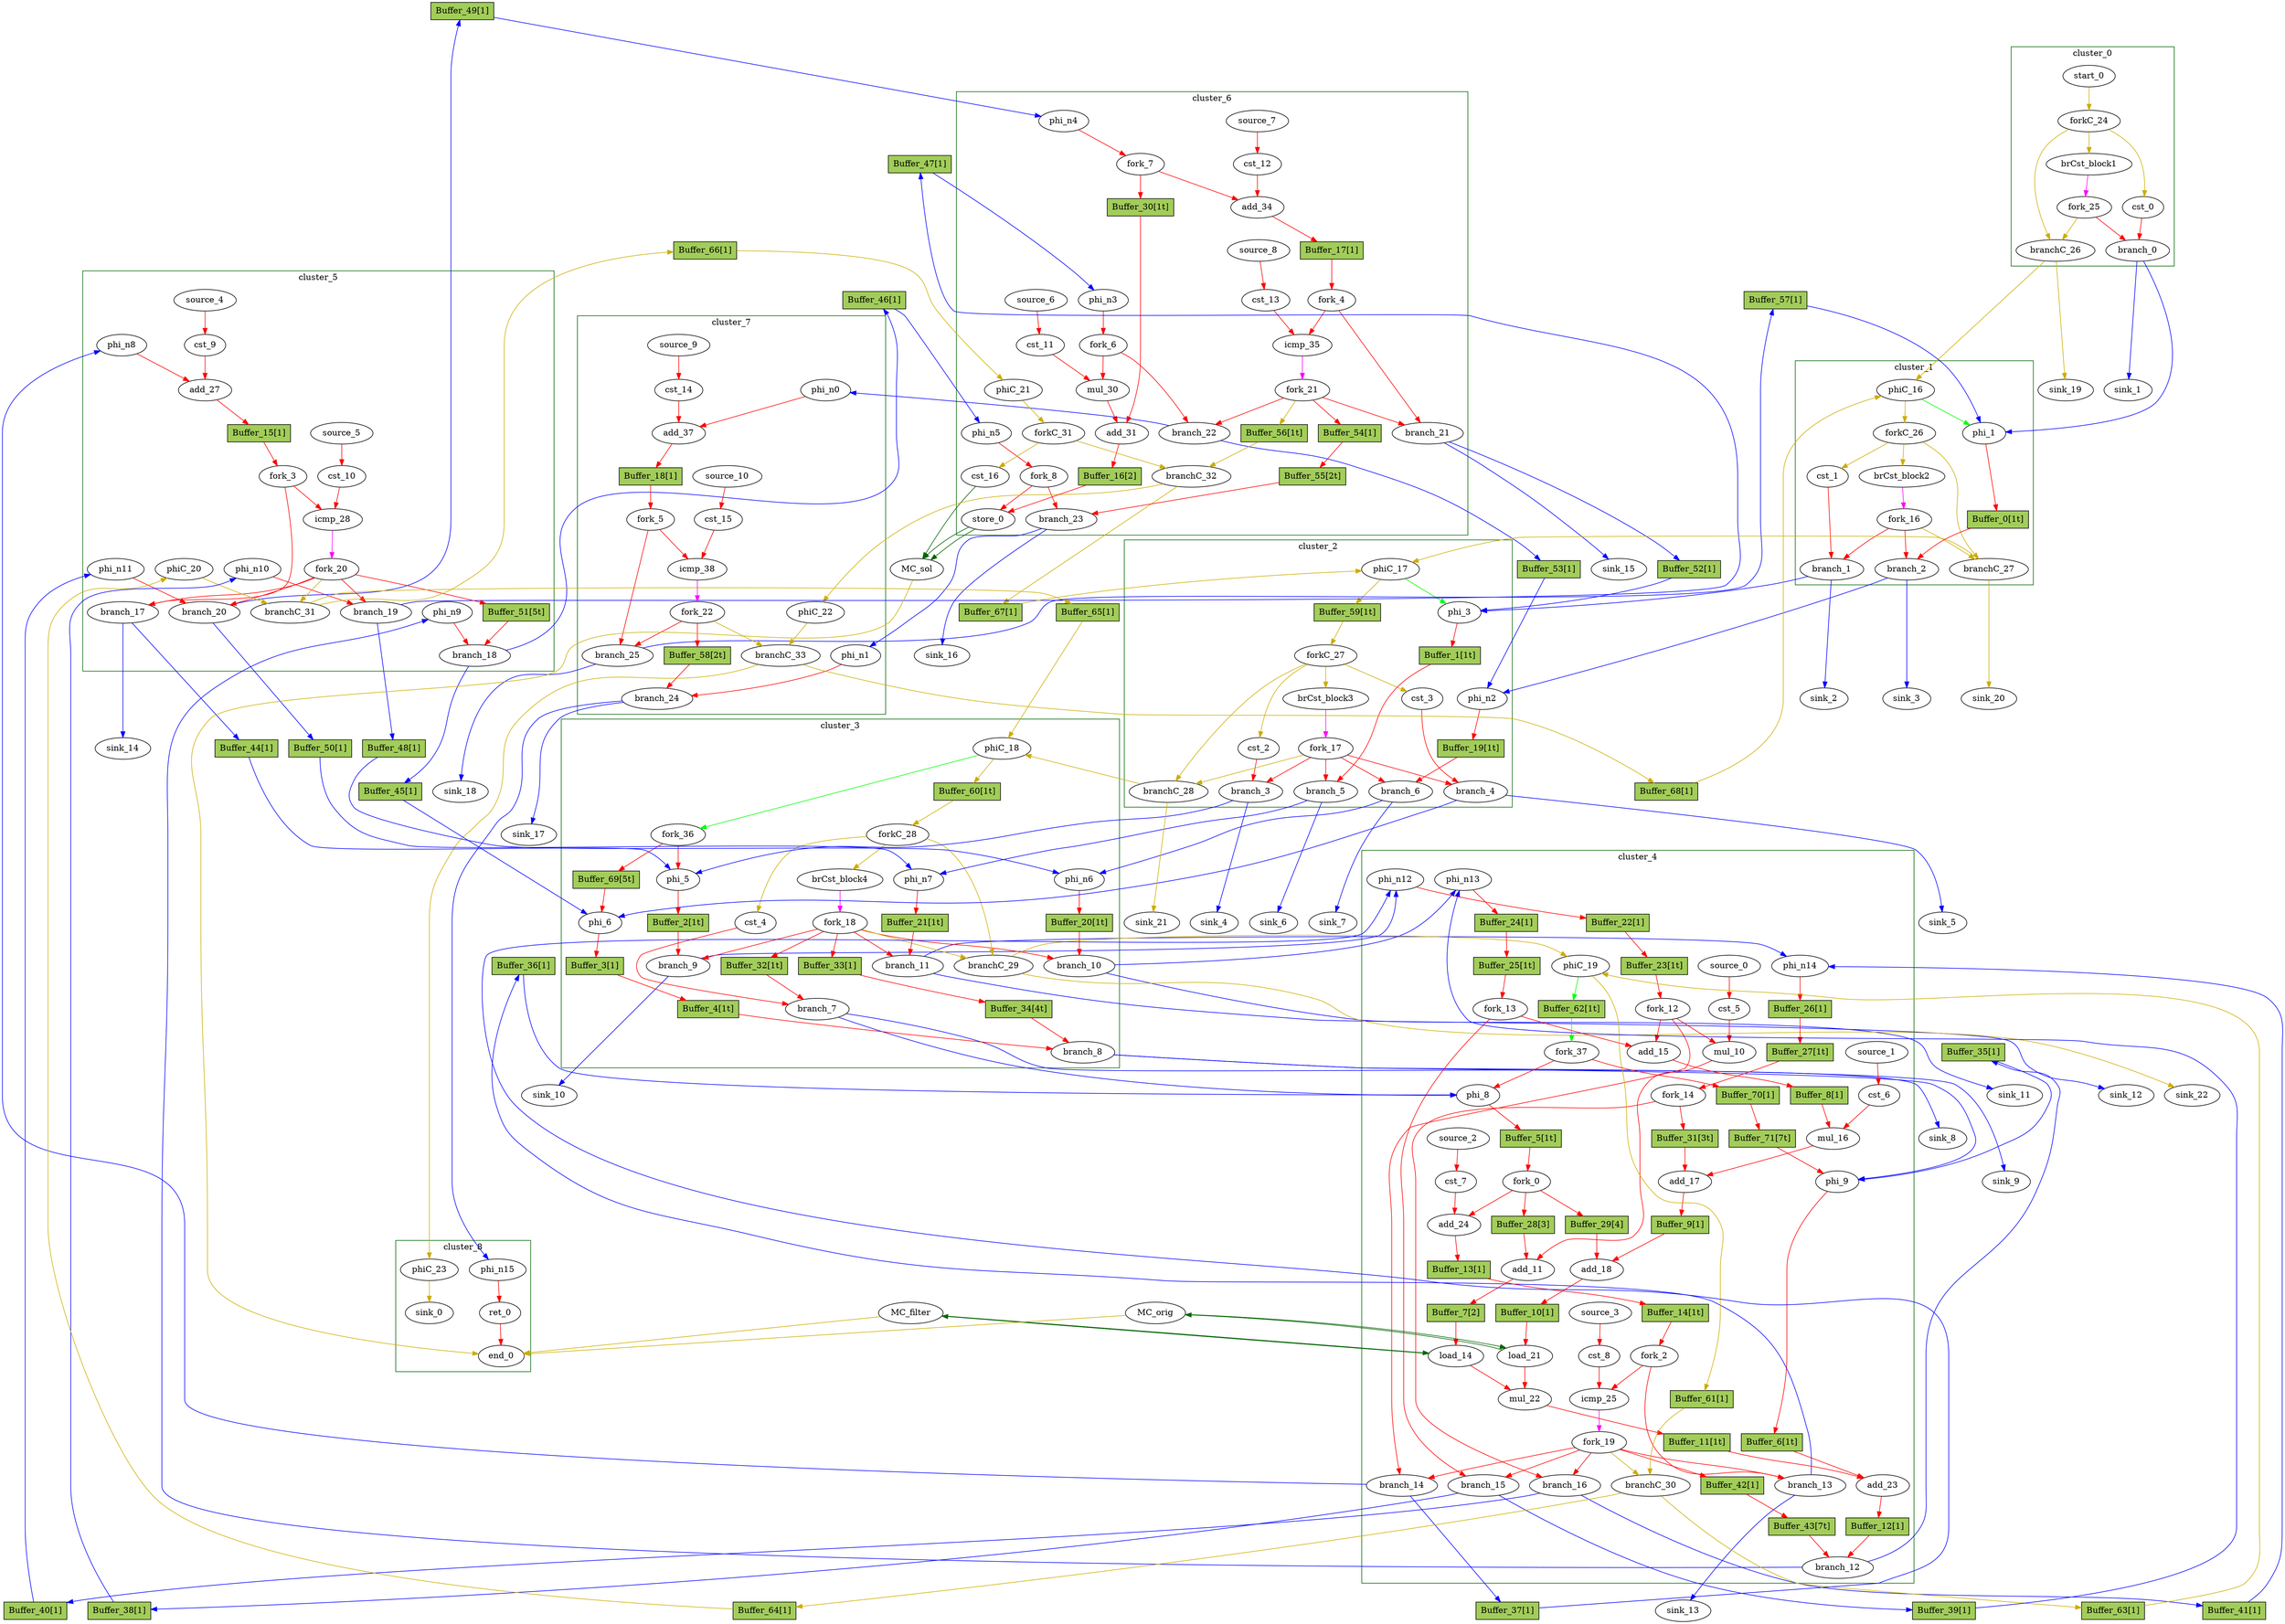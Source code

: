 Digraph G {
	splines=spline;
	subgraph cluster_cluster_6 {
	color = "darkgreen";
label = "cluster_6";
		"cst_11" [type="Constant", in="in1:5", out="out1:5", bbID=7, value="0x0000001E"];
		"mul_30" [type="Operator", in="in1:10 in2:10 ", out="out1:10 ", bbID=7, II=1, delay=0.0, latency=4, op="mul_op"];
		"add_31" [type="Operator", in="in1:11 in2:11 ", out="out1:11 ", bbID=7, II=1, delay=2.287, latency=0, op="add_op"];
		"store_0" [type="Operator", in="in1:32 in2:11 ", out="out1:32 out2:11 ", bbID=7, II=1, delay=0.672, latency=0, op="mc_store_op", portId=0];
		"cst_12" [type="Constant", in="in1:1", out="out1:1", bbID=7, value="0x00000001"];
		"add_34" [type="Operator", in="in1:5 in2:5 ", out="out1:5 ", bbID=7, II=1, delay=2.287, latency=0, op="add_op"];
		"cst_13" [type="Constant", in="in1:5", out="out1:5", bbID=7, value="0x0000001C"];
		"icmp_35" [type="Operator", in="in1:5 in2:5 ", out="out1:1 ", bbID=7, II=1, delay=1.907, latency=0, op="icmp_ult_op"];
		"phi_n3" [type="Merge", in="in1:5 ", out="out1:5", bbID=7, delay=0.0];
		"phi_n4" [type="Merge", in="in1:5 ", out="out1:5", bbID=7, delay=0.0];
		"phi_n5" [type="Merge", in="in1:32 ", out="out1:32", bbID=7, delay=0.0];
		"fork_4" [type="Fork", in="in1:5", out="out1:5 out2:5 ", bbID=7];
		"fork_6" [type="Fork", in="in1:5", out="out1:5 out2:5 ", bbID=7];
		"fork_7" [type="Fork", in="in1:5", out="out1:5 out2:5 ", bbID=7];
		"fork_8" [type="Fork", in="in1:32", out="out1:32 out2:32 ", bbID=7];
		"branch_21" [type="Branch", in="in1:5 in2?:1", out="out1+:5 out2-:5", bbID=7];
		"branch_22" [type="Branch", in="in1:5 in2?:1", out="out1+:5 out2-:5", bbID=7];
		"branch_23" [type="Branch", in="in1:32 in2?:1", out="out1+:32 out2-:32", bbID=7];
		"fork_21" [type="Fork", in="in1:1", out="out1:1 out2:1 out3:1 out4:1 ", bbID=7];
		"cst_16" [type="Constant", in="in1:1", out="out1:1", bbID=7, value="0x00000001"];
		"phiC_21" [type="Merge", in="in1:0 ", out="out1:0", bbID=7, delay=0.0];
		"forkC_31" [type="Fork", in="in1:0", out="out1:0 out2:0 ", bbID=7];
		"branchC_32" [type="Branch", in="in1:0 in2?:1", out="out1+:0 out2-:0", bbID=7];
		"source_6" [type="Source", out="out1:5", bbID=7];
		"source_7" [type="Source", out="out1:1", bbID=7];
		"source_8" [type="Source", out="out1:5", bbID=7];
		"Buffer_16" [type="Buffer", in="in1:32", out="out1:32", bbID=3, fillcolor="darkolivegreen3", height=0.4, label="Buffer_16[2]", shape="box", slots=2, style="filled", transparent="false"];
		"Buffer_17" [type="Buffer", in="in1:32", out="out1:32", bbID=3, fillcolor="darkolivegreen3", height=0.4, label="Buffer_17[1]", shape="box", slots=1, style="filled", transparent="false"];
		"Buffer_30" [type="Buffer", in="in1:32", out="out1:32", bbID=3, fillcolor="darkolivegreen3", height=0.4, label="Buffer_30[1t]", shape="box", slots=1, style="filled", transparent="true"];
		"Buffer_54" [type="Buffer", in="in1:32", out="out1:32", bbID=3, fillcolor="darkolivegreen3", height=0.4, label="Buffer_54[1]", shape="box", slots=1, style="filled", transparent="false"];
		"Buffer_55" [type="Buffer", in="in1:32", out="out1:32", bbID=3, fillcolor="darkolivegreen3", height=0.4, label="Buffer_55[2t]", shape="box", slots=2, style="filled", transparent="true"];
		"Buffer_56" [type="Buffer", in="in1:32", out="out1:32", bbID=3, fillcolor="darkolivegreen3", height=0.4, label="Buffer_56[1t]", shape="box", slots=1, style="filled", transparent="true"];
	}
	subgraph cluster_cluster_0 {
	color = "darkgreen";
label = "cluster_0";
		"brCst_block1" [type="Constant", in="in1:1", out="out1:1", bbID=1, value="0x1"];
		"cst_0" [type="Constant", in="in1:1", out="out1:1", bbID=1, value="0x00000000"];
		"branch_0" [type="Branch", in="in1:1 in2?:1", out="out1+:1 out2-:1", bbID=1];
		"start_0" [type="Entry", in="in1:0", out="out1:0", bbID=1, control="true"];
		"forkC_24" [type="Fork", in="in1:0", out="out1:0 out2:0 out3:0 ", bbID=1];
		"branchC_26" [type="Branch", in="in1:0 in2?:1", out="out1+:0 out2-:0", bbID=1];
		"fork_25" [type="Fork", in="in1:1", out="out1:1 out2:1 ", bbID=1];
	}
	subgraph cluster_cluster_3 {
	color = "darkgreen";
label = "cluster_3";
		"phi_5" [type="Mux", in="in1?:1 in2:3 in3:3 ", out="out1:3", bbID=4, delay=1.397];
		"phi_6" [type="Mux", in="in1?:1 in2:32 in3:32 ", out="out1:32", bbID=4, delay=1.397];
		"brCst_block4" [type="Constant", in="in1:1", out="out1:1", bbID=4, value="0x1"];
		"cst_4" [type="Constant", in="in1:1", out="out1:1", bbID=4, value="0x00000000"];
		"phi_n6" [type="Merge", in="in1:5 in2:5 ", out="out1:5", bbID=4, delay=1.397];
		"phi_n7" [type="Merge", in="in1:5 in2:5 ", out="out1:5", bbID=4, delay=1.397];
		"branch_7" [type="Branch", in="in1:1 in2?:1", out="out1+:1 out2-:1", bbID=4];
		"branch_8" [type="Branch", in="in1:32 in2?:1", out="out1+:32 out2-:32", bbID=4];
		"branch_9" [type="Branch", in="in1:3 in2?:1", out="out1+:3 out2-:3", bbID=4];
		"branch_10" [type="Branch", in="in1:5 in2?:1", out="out1+:5 out2-:5", bbID=4];
		"branch_11" [type="Branch", in="in1:5 in2?:1", out="out1+:5 out2-:5", bbID=4];
		"fork_18" [type="Fork", in="in1:1", out="out1:1 out2:1 out3:1 out4:1 out5:1 out6:1 ", bbID=4];
		"phiC_18" [type="CntrlMerge", in="in1:0 in2:0 ", out="out1:0 out2?:1", bbID=4, delay=0.0];
		"forkC_28" [type="Fork", in="in1:0", out="out1:0 out2:0 out3:0 ", bbID=4];
		"branchC_29" [type="Branch", in="in1:0 in2?:1", out="out1+:0 out2-:0", bbID=4];
		"fork_36" [type="Fork", in="in1:1", out="out1:1 out2:1 ", bbID=4];
		"Buffer_2" [type="Buffer", in="in1:32", out="out1:32", bbID=3, fillcolor="darkolivegreen3", height=0.4, label="Buffer_2[1t]", shape="box", slots=1, style="filled", transparent="true"];
		"Buffer_3" [type="Buffer", in="in1:32", out="out1:32", bbID=3, fillcolor="darkolivegreen3", height=0.4, label="Buffer_3[1]", shape="box", slots=1, style="filled", transparent="false"];
		"Buffer_4" [type="Buffer", in="in1:32", out="out1:32", bbID=3, fillcolor="darkolivegreen3", height=0.4, label="Buffer_4[1t]", shape="box", slots=1, style="filled", transparent="true"];
		"Buffer_20" [type="Buffer", in="in1:32", out="out1:32", bbID=3, fillcolor="darkolivegreen3", height=0.4, label="Buffer_20[1t]", shape="box", slots=1, style="filled", transparent="true"];
		"Buffer_21" [type="Buffer", in="in1:32", out="out1:32", bbID=3, fillcolor="darkolivegreen3", height=0.4, label="Buffer_21[1t]", shape="box", slots=1, style="filled", transparent="true"];
		"Buffer_32" [type="Buffer", in="in1:32", out="out1:32", bbID=3, fillcolor="darkolivegreen3", height=0.4, label="Buffer_32[1t]", shape="box", slots=1, style="filled", transparent="true"];
		"Buffer_33" [type="Buffer", in="in1:32", out="out1:32", bbID=3, fillcolor="darkolivegreen3", height=0.4, label="Buffer_33[1]", shape="box", slots=1, style="filled", transparent="false"];
		"Buffer_34" [type="Buffer", in="in1:32", out="out1:32", bbID=3, fillcolor="darkolivegreen3", height=0.4, label="Buffer_34[4t]", shape="box", slots=4, style="filled", transparent="true"];
		"Buffer_60" [type="Buffer", in="in1:32", out="out1:32", bbID=3, fillcolor="darkolivegreen3", height=0.4, label="Buffer_60[1t]", shape="box", slots=1, style="filled", transparent="true"];
		"Buffer_69" [type="Buffer", in="in1:32", out="out1:32", bbID=3, fillcolor="darkolivegreen3", height=0.4, label="Buffer_69[5t]", shape="box", slots=5, style="filled", transparent="true"];
	}
	subgraph cluster_cluster_2 {
	color = "darkgreen";
label = "cluster_2";
		"phi_3" [type="Mux", in="in1?:1 in2:5 in3:5 ", out="out1:5", bbID=3, delay=1.397];
		"brCst_block3" [type="Constant", in="in1:1", out="out1:1", bbID=3, value="0x1"];
		"cst_2" [type="Constant", in="in1:1", out="out1:1", bbID=3, value="0x00000000"];
		"cst_3" [type="Constant", in="in1:1", out="out1:1", bbID=3, value="0x00000000"];
		"phi_n2" [type="Merge", in="in1:5 in2:5 ", out="out1:5", bbID=3, delay=1.397];
		"branch_3" [type="Branch", in="in1:1 in2?:1", out="out1+:1 out2-:1", bbID=3];
		"branch_4" [type="Branch", in="in1:1 in2?:1", out="out1+:1 out2-:1", bbID=3];
		"branch_5" [type="Branch", in="in1:5 in2?:1", out="out1+:5 out2-:5", bbID=3];
		"branch_6" [type="Branch", in="in1:5 in2?:1", out="out1+:5 out2-:5", bbID=3];
		"fork_17" [type="Fork", in="in1:1", out="out1:1 out2:1 out3:1 out4:1 out5:1 ", bbID=3];
		"phiC_17" [type="CntrlMerge", in="in1:0 in2:0 ", out="out1:0 out2?:1", bbID=3, delay=0.0];
		"forkC_27" [type="Fork", in="in1:0", out="out1:0 out2:0 out3:0 out4:0 ", bbID=3];
		"branchC_28" [type="Branch", in="in1:0 in2?:1", out="out1+:0 out2-:0", bbID=3];
		"Buffer_1" [type="Buffer", in="in1:32", out="out1:32", bbID=3, fillcolor="darkolivegreen3", height=0.4, label="Buffer_1[1t]", shape="box", slots=1, style="filled", transparent="true"];
		"Buffer_19" [type="Buffer", in="in1:32", out="out1:32", bbID=3, fillcolor="darkolivegreen3", height=0.4, label="Buffer_19[1t]", shape="box", slots=1, style="filled", transparent="true"];
		"Buffer_59" [type="Buffer", in="in1:32", out="out1:32", bbID=3, fillcolor="darkolivegreen3", height=0.4, label="Buffer_59[1t]", shape="box", slots=1, style="filled", transparent="true"];
	}
	subgraph cluster_cluster_5 {
	color = "darkgreen";
label = "cluster_5";
		"cst_9" [type="Constant", in="in1:1", out="out1:1", bbID=6, value="0x00000001"];
		"add_27" [type="Operator", in="in1:3 in2:3 ", out="out1:3 ", bbID=6, II=1, delay=2.287, latency=0, op="add_op"];
		"cst_10" [type="Constant", in="in1:2", out="out1:2", bbID=6, value="0x00000003"];
		"icmp_28" [type="Operator", in="in1:3 in2:3 ", out="out1:1 ", bbID=6, II=1, delay=1.907, latency=0, op="icmp_ult_op"];
		"phi_n8" [type="Merge", in="in1:3 ", out="out1:3", bbID=6, delay=0.0];
		"phi_n9" [type="Merge", in="in1:32 ", out="out1:32", bbID=6, delay=0.0];
		"phi_n10" [type="Merge", in="in1:5 ", out="out1:5", bbID=6, delay=0.0];
		"phi_n11" [type="Merge", in="in1:5 ", out="out1:5", bbID=6, delay=0.0];
		"fork_3" [type="Fork", in="in1:3", out="out1:3 out2:3 ", bbID=6];
		"branch_17" [type="Branch", in="in1:3 in2?:1", out="out1+:3 out2-:3", bbID=6];
		"branch_18" [type="Branch", in="in1:32 in2?:1", out="out1+:32 out2-:32", bbID=6];
		"branch_19" [type="Branch", in="in1:5 in2?:1", out="out1+:5 out2-:5", bbID=6];
		"branch_20" [type="Branch", in="in1:5 in2?:1", out="out1+:5 out2-:5", bbID=6];
		"fork_20" [type="Fork", in="in1:1", out="out1:1 out2:1 out3:1 out4:1 out5:1 ", bbID=6];
		"phiC_20" [type="Merge", in="in1:0 ", out="out1:0", bbID=6, delay=0.0];
		"branchC_31" [type="Branch", in="in1:0 in2?:1", out="out1+:0 out2-:0", bbID=6];
		"source_4" [type="Source", out="out1:1", bbID=6];
		"source_5" [type="Source", out="out1:2", bbID=6];
		"Buffer_15" [type="Buffer", in="in1:32", out="out1:32", bbID=3, fillcolor="darkolivegreen3", height=0.4, label="Buffer_15[1]", shape="box", slots=1, style="filled", transparent="false"];
		"Buffer_51" [type="Buffer", in="in1:32", out="out1:32", bbID=3, fillcolor="darkolivegreen3", height=0.4, label="Buffer_51[5t]", shape="box", slots=5, style="filled", transparent="true"];
	}
	subgraph cluster_cluster_4 {
	color = "darkgreen";
label = "cluster_4";
		"phi_8" [type="Mux", in="in1?:1 in2:3 in3:3 ", out="out1:3", bbID=5, delay=1.397];
		"phi_9" [type="Mux", in="in1?:1 in2:32 in3:32 ", out="out1:32", bbID=5, delay=1.397];
		"cst_5" [type="Constant", in="in1:2", out="out1:2", bbID=5, value="0x00000003"];
		"mul_10" [type="Operator", in="in1:5 in2:5 ", out="out1:5 ", bbID=5, II=1, delay=0.0, latency=4, op="mul_op"];
		"add_11" [type="Operator", in="in1:6 in2:6 ", out="out1:6 ", bbID=5, II=1, delay=2.287, latency=0, op="add_op"];
		"load_14" [type="Operator", in="in1:32 in2:6 ", out="out1:32 out2:6 ", bbID=5, II=1, delay=1.412, latency=2, op="mc_load_op", portId=0];
		"add_15" [type="Operator", in="in1:6 in2:6 ", out="out1:6 ", bbID=5, II=1, delay=2.287, latency=0, op="add_op"];
		"cst_6" [type="Constant", in="in1:5", out="out1:5", bbID=5, value="0x0000001E"];
		"mul_16" [type="Operator", in="in1:11 in2:11 ", out="out1:11 ", bbID=5, II=1, delay=0.0, latency=4, op="mul_op"];
		"add_17" [type="Operator", in="in1:12 in2:12 ", out="out1:12 ", bbID=5, II=1, delay=2.287, latency=0, op="add_op"];
		"add_18" [type="Operator", in="in1:13 in2:13 ", out="out1:13 ", bbID=5, II=1, delay=2.287, latency=0, op="add_op"];
		"load_21" [type="Operator", in="in1:32 in2:13 ", out="out1:32 out2:13 ", bbID=5, II=1, delay=1.412, latency=2, op="mc_load_op", portId=0];
		"mul_22" [type="Operator", in="in1:32 in2:32 ", out="out1:32 ", bbID=5, II=1, delay=0.0, latency=4, op="mul_op"];
		"add_23" [type="Operator", in="in1:32 in2:32 ", out="out1:32 ", bbID=5, II=1, delay=2.287, latency=0, op="add_op"];
		"cst_7" [type="Constant", in="in1:1", out="out1:1", bbID=5, value="0x00000001"];
		"add_24" [type="Operator", in="in1:3 in2:3 ", out="out1:3 ", bbID=5, II=1, delay=2.287, latency=0, op="add_op"];
		"cst_8" [type="Constant", in="in1:2", out="out1:2", bbID=5, value="0x00000003"];
		"icmp_25" [type="Operator", in="in1:3 in2:3 ", out="out1:1 ", bbID=5, II=1, delay=1.907, latency=0, op="icmp_ult_op"];
		"phi_n12" [type="Merge", in="in1:3 in2:3 ", out="out1:3", bbID=5, delay=1.397];
		"phi_n13" [type="Merge", in="in1:5 in2:5 ", out="out1:5", bbID=5, delay=1.397];
		"phi_n14" [type="Merge", in="in1:5 in2:5 ", out="out1:5", bbID=5, delay=1.397];
		"fork_0" [type="Fork", in="in1:3", out="out1:3 out2:3 out3:3 ", bbID=5];
		"fork_2" [type="Fork", in="in1:3", out="out1:3 out2:3 ", bbID=5];
		"fork_12" [type="Fork", in="in1:3", out="out1:3 out2:3 out3:3 ", bbID=5];
		"fork_13" [type="Fork", in="in1:5", out="out1:5 out2:5 ", bbID=5];
		"fork_14" [type="Fork", in="in1:5", out="out1:5 out2:5 ", bbID=5];
		"branch_12" [type="Branch", in="in1:32 in2?:1", out="out1+:32 out2-:32", bbID=5];
		"branch_13" [type="Branch", in="in1:3 in2?:1", out="out1+:3 out2-:3", bbID=5];
		"branch_14" [type="Branch", in="in1:3 in2?:1", out="out1+:3 out2-:3", bbID=5];
		"branch_15" [type="Branch", in="in1:5 in2?:1", out="out1+:5 out2-:5", bbID=5];
		"branch_16" [type="Branch", in="in1:5 in2?:1", out="out1+:5 out2-:5", bbID=5];
		"fork_19" [type="Fork", in="in1:1", out="out1:1 out2:1 out3:1 out4:1 out5:1 out6:1 ", bbID=5];
		"phiC_19" [type="CntrlMerge", in="in1:0 in2:0 ", out="out1:0 out2?:1", bbID=5, delay=0.0];
		"branchC_30" [type="Branch", in="in1:0 in2?:1", out="out1+:0 out2-:0", bbID=5];
		"source_0" [type="Source", out="out1:2", bbID=5];
		"source_1" [type="Source", out="out1:5", bbID=5];
		"source_2" [type="Source", out="out1:1", bbID=5];
		"source_3" [type="Source", out="out1:2", bbID=5];
		"fork_37" [type="Fork", in="in1:1", out="out1:1 out2:1 ", bbID=5];
		"Buffer_5" [type="Buffer", in="in1:32", out="out1:32", bbID=3, fillcolor="darkolivegreen3", height=0.4, label="Buffer_5[1t]", shape="box", slots=1, style="filled", transparent="true"];
		"Buffer_6" [type="Buffer", in="in1:32", out="out1:32", bbID=3, fillcolor="darkolivegreen3", height=0.4, label="Buffer_6[1t]", shape="box", slots=1, style="filled", transparent="true"];
		"Buffer_7" [type="Buffer", in="in1:32", out="out1:32", bbID=3, fillcolor="darkolivegreen3", height=0.4, label="Buffer_7[2]", shape="box", slots=2, style="filled", transparent="false"];
		"Buffer_8" [type="Buffer", in="in1:32", out="out1:32", bbID=3, fillcolor="darkolivegreen3", height=0.4, label="Buffer_8[1]", shape="box", slots=1, style="filled", transparent="false"];
		"Buffer_9" [type="Buffer", in="in1:32", out="out1:32", bbID=3, fillcolor="darkolivegreen3", height=0.4, label="Buffer_9[1]", shape="box", slots=1, style="filled", transparent="false"];
		"Buffer_10" [type="Buffer", in="in1:32", out="out1:32", bbID=3, fillcolor="darkolivegreen3", height=0.4, label="Buffer_10[1]", shape="box", slots=1, style="filled", transparent="false"];
		"Buffer_11" [type="Buffer", in="in1:32", out="out1:32", bbID=3, fillcolor="darkolivegreen3", height=0.4, label="Buffer_11[1t]", shape="box", slots=1, style="filled", transparent="true"];
		"Buffer_12" [type="Buffer", in="in1:32", out="out1:32", bbID=3, fillcolor="darkolivegreen3", height=0.4, label="Buffer_12[1]", shape="box", slots=1, style="filled", transparent="false"];
		"Buffer_13" [type="Buffer", in="in1:32", out="out1:32", bbID=3, fillcolor="darkolivegreen3", height=0.4, label="Buffer_13[1]", shape="box", slots=1, style="filled", transparent="false"];
		"Buffer_14" [type="Buffer", in="in1:32", out="out1:32", bbID=3, fillcolor="darkolivegreen3", height=0.4, label="Buffer_14[1t]", shape="box", slots=1, style="filled", transparent="true"];
		"Buffer_22" [type="Buffer", in="in1:32", out="out1:32", bbID=3, fillcolor="darkolivegreen3", height=0.4, label="Buffer_22[1]", shape="box", slots=1, style="filled", transparent="false"];
		"Buffer_23" [type="Buffer", in="in1:32", out="out1:32", bbID=3, fillcolor="darkolivegreen3", height=0.4, label="Buffer_23[1t]", shape="box", slots=1, style="filled", transparent="true"];
		"Buffer_24" [type="Buffer", in="in1:32", out="out1:32", bbID=3, fillcolor="darkolivegreen3", height=0.4, label="Buffer_24[1]", shape="box", slots=1, style="filled", transparent="false"];
		"Buffer_25" [type="Buffer", in="in1:32", out="out1:32", bbID=3, fillcolor="darkolivegreen3", height=0.4, label="Buffer_25[1t]", shape="box", slots=1, style="filled", transparent="true"];
		"Buffer_26" [type="Buffer", in="in1:32", out="out1:32", bbID=3, fillcolor="darkolivegreen3", height=0.4, label="Buffer_26[1]", shape="box", slots=1, style="filled", transparent="false"];
		"Buffer_27" [type="Buffer", in="in1:32", out="out1:32", bbID=3, fillcolor="darkolivegreen3", height=0.4, label="Buffer_27[1t]", shape="box", slots=1, style="filled", transparent="true"];
		"Buffer_28" [type="Buffer", in="in1:32", out="out1:32", bbID=3, fillcolor="darkolivegreen3", height=0.4, label="Buffer_28[3]", shape="box", slots=3, style="filled", transparent="false"];
		"Buffer_29" [type="Buffer", in="in1:32", out="out1:32", bbID=3, fillcolor="darkolivegreen3", height=0.4, label="Buffer_29[4]", shape="box", slots=4, style="filled", transparent="false"];
		"Buffer_31" [type="Buffer", in="in1:32", out="out1:32", bbID=3, fillcolor="darkolivegreen3", height=0.4, label="Buffer_31[3t]", shape="box", slots=3, style="filled", transparent="true"];
		"Buffer_42" [type="Buffer", in="in1:32", out="out1:32", bbID=3, fillcolor="darkolivegreen3", height=0.4, label="Buffer_42[1]", shape="box", slots=1, style="filled", transparent="false"];
		"Buffer_43" [type="Buffer", in="in1:32", out="out1:32", bbID=3, fillcolor="darkolivegreen3", height=0.4, label="Buffer_43[7t]", shape="box", slots=7, style="filled", transparent="true"];
		"Buffer_61" [type="Buffer", in="in1:32", out="out1:32", bbID=3, fillcolor="darkolivegreen3", height=0.4, label="Buffer_61[1]", shape="box", slots=1, style="filled", transparent="false"];
		"Buffer_62" [type="Buffer", in="in1:32", out="out1:32", bbID=3, fillcolor="darkolivegreen3", height=0.4, label="Buffer_62[1t]", shape="box", slots=1, style="filled", transparent="true"];
		"Buffer_70" [type="Buffer", in="in1:32", out="out1:32", bbID=3, fillcolor="darkolivegreen3", height=0.4, label="Buffer_70[1]", shape="box", slots=1, style="filled", transparent="false"];
		"Buffer_71" [type="Buffer", in="in1:32", out="out1:32", bbID=3, fillcolor="darkolivegreen3", height=0.4, label="Buffer_71[7t]", shape="box", slots=7, style="filled", transparent="true"];
	}
	subgraph cluster_cluster_7 {
	color = "darkgreen";
label = "cluster_7";
		"cst_14" [type="Constant", in="in1:1", out="out1:1", bbID=8, value="0x00000001"];
		"add_37" [type="Operator", in="in1:5 in2:5 ", out="out1:5 ", bbID=8, II=1, delay=2.287, latency=0, op="add_op"];
		"cst_15" [type="Constant", in="in1:5", out="out1:5", bbID=8, value="0x0000001C"];
		"icmp_38" [type="Operator", in="in1:5 in2:5 ", out="out1:1 ", bbID=8, II=1, delay=1.907, latency=0, op="icmp_ult_op"];
		"phi_n0" [type="Merge", in="in1:5 ", out="out1:5", bbID=8, delay=0.0];
		"phi_n1" [type="Merge", in="in1:32 ", out="out1:32", bbID=8, delay=0.0];
		"fork_5" [type="Fork", in="in1:5", out="out1:5 out2:5 ", bbID=8];
		"branch_24" [type="Branch", in="in1:32 in2?:1", out="out1+:32 out2-:32", bbID=8];
		"branch_25" [type="Branch", in="in1:5 in2?:1", out="out1+:5 out2-:5", bbID=8];
		"fork_22" [type="Fork", in="in1:1", out="out1:1 out2:1 out3:1 ", bbID=8];
		"phiC_22" [type="Merge", in="in1:0 ", out="out1:0", bbID=8, delay=0.0];
		"branchC_33" [type="Branch", in="in1:0 in2?:1", out="out1+:0 out2-:0", bbID=8];
		"source_9" [type="Source", out="out1:1", bbID=8];
		"source_10" [type="Source", out="out1:5", bbID=8];
		"Buffer_18" [type="Buffer", in="in1:32", out="out1:32", bbID=3, fillcolor="darkolivegreen3", height=0.4, label="Buffer_18[1]", shape="box", slots=1, style="filled", transparent="false"];
		"Buffer_58" [type="Buffer", in="in1:32", out="out1:32", bbID=3, fillcolor="darkolivegreen3", height=0.4, label="Buffer_58[2t]", shape="box", slots=2, style="filled", transparent="true"];
	}
	subgraph cluster_cluster_8 {
	color = "darkgreen";
label = "cluster_8";
		"ret_0" [type="Operator", in="in1:32 ", out="out1:32 ", bbID=9, II=1, delay=0.0, latency=0, op="ret_op"];
		"phi_n15" [type="Merge", in="in1:32 ", out="out1:32", bbID=9, delay=0.0];
		"end_0" [type="Exit", in="in1:0*e in2:0*e in3:0*e in4:32 ", out="out1:32", bbID=0];
		"phiC_23" [type="Merge", in="in1:0 ", out="out1:0", bbID=9, delay=0.0];
		"sink_0" [type="Sink", in="in1:0", bbID=0];
	}
	subgraph cluster_cluster_1 {
	color = "darkgreen";
label = "cluster_1";
		"phi_1" [type="Mux", in="in1?:1 in2:5 in3:5 ", out="out1:5", bbID=2, delay=1.397];
		"brCst_block2" [type="Constant", in="in1:1", out="out1:1", bbID=2, value="0x1"];
		"cst_1" [type="Constant", in="in1:1", out="out1:1", bbID=2, value="0x00000000"];
		"branch_1" [type="Branch", in="in1:1 in2?:1", out="out1+:1 out2-:1", bbID=2];
		"branch_2" [type="Branch", in="in1:5 in2?:1", out="out1+:5 out2-:5", bbID=2];
		"fork_16" [type="Fork", in="in1:1", out="out1:1 out2:1 out3:1 ", bbID=2];
		"phiC_16" [type="CntrlMerge", in="in1:0 in2:0 ", out="out1:0 out2?:1", bbID=2, delay=0.0];
		"forkC_26" [type="Fork", in="in1:0", out="out1:0 out2:0 out3:0 ", bbID=2];
		"branchC_27" [type="Branch", in="in1:0 in2?:1", out="out1+:0 out2-:0", bbID=2];
		"Buffer_0" [type="Buffer", in="in1:32", out="out1:32", bbID=3, fillcolor="darkolivegreen3", height=0.4, label="Buffer_0[1t]", shape="box", slots=1, style="filled", transparent="true"];
	}
		"MC_filter" [type="MC", in="in1:6*l0a ", out="out1:32*l0d out2:0*e ", bbID=0, bbcount=0, ldcount=1, memory="filter", stcount=0];
		"MC_orig" [type="MC", in="in1:13*l0a ", out="out1:32*l0d out2:0*e ", bbID=0, bbcount=0, ldcount=1, memory="orig", stcount=0];
		"MC_sol" [type="MC", in="in1:32*c0 in2:11*s0a in3:32*s0d ", out="out1:0*e ", bbID=0, bbcount=1, ldcount=0, memory="sol", stcount=1];
		"sink_1" [type="Sink", in="in1:1", bbID=0];
		"sink_2" [type="Sink", in="in1:1", bbID=0];
		"sink_3" [type="Sink", in="in1:5", bbID=0];
		"sink_4" [type="Sink", in="in1:1", bbID=0];
		"sink_5" [type="Sink", in="in1:1", bbID=0];
		"sink_6" [type="Sink", in="in1:5", bbID=0];
		"sink_7" [type="Sink", in="in1:5", bbID=0];
		"sink_8" [type="Sink", in="in1:1", bbID=0];
		"sink_9" [type="Sink", in="in1:32", bbID=0];
		"sink_10" [type="Sink", in="in1:3", bbID=0];
		"sink_11" [type="Sink", in="in1:5", bbID=0];
		"sink_12" [type="Sink", in="in1:5", bbID=0];
		"sink_13" [type="Sink", in="in1:3", bbID=0];
		"sink_14" [type="Sink", in="in1:3", bbID=0];
		"sink_15" [type="Sink", in="in1:5", bbID=0];
		"sink_16" [type="Sink", in="in1:32", bbID=0];
		"sink_17" [type="Sink", in="in1:32", bbID=0];
		"sink_18" [type="Sink", in="in1:5", bbID=0];
		"sink_19" [type="Sink", in="in1:0", bbID=0];
		"sink_20" [type="Sink", in="in1:0", bbID=0];
		"sink_21" [type="Sink", in="in1:0", bbID=0];
		"sink_22" [type="Sink", in="in1:0", bbID=0];
		"Buffer_35" [type="Buffer", in="in1:32", out="out1:32", bbID=3, fillcolor="darkolivegreen3", height=0.4, label="Buffer_35[1]", shape="box", slots=1, style="filled", transparent="false"];
		"Buffer_36" [type="Buffer", in="in1:32", out="out1:32", bbID=3, fillcolor="darkolivegreen3", height=0.4, label="Buffer_36[1]", shape="box", slots=1, style="filled", transparent="false"];
		"Buffer_37" [type="Buffer", in="in1:32", out="out1:32", bbID=3, fillcolor="darkolivegreen3", height=0.4, label="Buffer_37[1]", shape="box", slots=1, style="filled", transparent="false"];
		"Buffer_38" [type="Buffer", in="in1:32", out="out1:32", bbID=3, fillcolor="darkolivegreen3", height=0.4, label="Buffer_38[1]", shape="box", slots=1, style="filled", transparent="false"];
		"Buffer_39" [type="Buffer", in="in1:32", out="out1:32", bbID=3, fillcolor="darkolivegreen3", height=0.4, label="Buffer_39[1]", shape="box", slots=1, style="filled", transparent="false"];
		"Buffer_40" [type="Buffer", in="in1:32", out="out1:32", bbID=3, fillcolor="darkolivegreen3", height=0.4, label="Buffer_40[1]", shape="box", slots=1, style="filled", transparent="false"];
		"Buffer_41" [type="Buffer", in="in1:32", out="out1:32", bbID=3, fillcolor="darkolivegreen3", height=0.4, label="Buffer_41[1]", shape="box", slots=1, style="filled", transparent="false"];
		"Buffer_44" [type="Buffer", in="in1:32", out="out1:32", bbID=3, fillcolor="darkolivegreen3", height=0.4, label="Buffer_44[1]", shape="box", slots=1, style="filled", transparent="false"];
		"Buffer_45" [type="Buffer", in="in1:32", out="out1:32", bbID=3, fillcolor="darkolivegreen3", height=0.4, label="Buffer_45[1]", shape="box", slots=1, style="filled", transparent="false"];
		"Buffer_46" [type="Buffer", in="in1:32", out="out1:32", bbID=3, fillcolor="darkolivegreen3", height=0.4, label="Buffer_46[1]", shape="box", slots=1, style="filled", transparent="false"];
		"Buffer_47" [type="Buffer", in="in1:32", out="out1:32", bbID=3, fillcolor="darkolivegreen3", height=0.4, label="Buffer_47[1]", shape="box", slots=1, style="filled", transparent="false"];
		"Buffer_48" [type="Buffer", in="in1:32", out="out1:32", bbID=3, fillcolor="darkolivegreen3", height=0.4, label="Buffer_48[1]", shape="box", slots=1, style="filled", transparent="false"];
		"Buffer_49" [type="Buffer", in="in1:32", out="out1:32", bbID=3, fillcolor="darkolivegreen3", height=0.4, label="Buffer_49[1]", shape="box", slots=1, style="filled", transparent="false"];
		"Buffer_50" [type="Buffer", in="in1:32", out="out1:32", bbID=3, fillcolor="darkolivegreen3", height=0.4, label="Buffer_50[1]", shape="box", slots=1, style="filled", transparent="false"];
		"Buffer_52" [type="Buffer", in="in1:32", out="out1:32", bbID=3, fillcolor="darkolivegreen3", height=0.4, label="Buffer_52[1]", shape="box", slots=1, style="filled", transparent="false"];
		"Buffer_53" [type="Buffer", in="in1:32", out="out1:32", bbID=3, fillcolor="darkolivegreen3", height=0.4, label="Buffer_53[1]", shape="box", slots=1, style="filled", transparent="false"];
		"Buffer_57" [type="Buffer", in="in1:32", out="out1:32", bbID=3, fillcolor="darkolivegreen3", height=0.4, label="Buffer_57[1]", shape="box", slots=1, style="filled", transparent="false"];
		"Buffer_63" [type="Buffer", in="in1:32", out="out1:32", bbID=3, fillcolor="darkolivegreen3", height=0.4, label="Buffer_63[1]", shape="box", slots=1, style="filled", transparent="false"];
		"Buffer_64" [type="Buffer", in="in1:32", out="out1:32", bbID=3, fillcolor="darkolivegreen3", height=0.4, label="Buffer_64[1]", shape="box", slots=1, style="filled", transparent="false"];
		"Buffer_65" [type="Buffer", in="in1:32", out="out1:32", bbID=3, fillcolor="darkolivegreen3", height=0.4, label="Buffer_65[1]", shape="box", slots=1, style="filled", transparent="false"];
		"Buffer_66" [type="Buffer", in="in1:32", out="out1:32", bbID=3, fillcolor="darkolivegreen3", height=0.4, label="Buffer_66[1]", shape="box", slots=1, style="filled", transparent="false"];
		"Buffer_67" [type="Buffer", in="in1:32", out="out1:32", bbID=3, fillcolor="darkolivegreen3", height=0.4, label="Buffer_67[1]", shape="box", slots=1, style="filled", transparent="false"];
		"Buffer_68" [type="Buffer", in="in1:32", out="out1:32", bbID=3, fillcolor="darkolivegreen3", height=0.4, label="Buffer_68[1]", shape="box", slots=1, style="filled", transparent="false"];
		"brCst_block1" -> "fork_25" [color = "magenta", from = "out1", to = "in1"];
		"cst_0" -> "branch_0" [color = "red", from = "out1", to = "in1"];
		"phi_1" -> "Buffer_0" [color = "red", from = "out1", to = "in1"];
		"brCst_block2" -> "fork_16" [color = "magenta", from = "out1", to = "in1"];
		"cst_1" -> "branch_1" [color = "red", from = "out1", to = "in1"];
		"phi_3" -> "Buffer_1" [color = "red", from = "out1", to = "in1"];
		"brCst_block3" -> "fork_17" [color = "magenta", from = "out1", to = "in1"];
		"cst_2" -> "branch_3" [color = "red", from = "out1", to = "in1"];
		"phi_5" -> "Buffer_2" [color = "red", from = "out1", to = "in1"];
		"cst_3" -> "branch_4" [color = "red", from = "out1", to = "in1"];
		"phi_6" -> "Buffer_3" [color = "red", from = "out1", to = "in1"];
		"brCst_block4" -> "fork_18" [color = "magenta", from = "out1", to = "in1"];
		"cst_4" -> "branch_7" [color = "red", from = "out1", to = "in1"];
		"phi_8" -> "Buffer_5" [color = "red", from = "out1", to = "in1"];
		"phi_9" -> "Buffer_6" [color = "red", from = "out1", to = "in1"];
		"cst_5" -> "mul_10" [color = "red", from = "out1", to = "in2"];
		"mul_10" -> "add_11" [color = "red", from = "out1", to = "in1"];
		"add_11" -> "Buffer_7" [color = "red", from = "out1", to = "in1"];
		"load_14" -> "mul_22" [color = "red", from = "out1", to = "in1"];
		"load_14" -> "MC_filter" [color = "darkgreen", mem_address = "true", from = "out2", to = "in1"];
		"add_15" -> "Buffer_8" [color = "red", from = "out1", to = "in1"];
		"cst_6" -> "mul_16" [color = "red", from = "out1", to = "in2"];
		"mul_16" -> "add_17" [color = "red", from = "out1", to = "in1"];
		"add_17" -> "Buffer_9" [color = "red", from = "out1", to = "in1"];
		"add_18" -> "Buffer_10" [color = "red", from = "out1", to = "in1"];
		"load_21" -> "mul_22" [color = "red", from = "out1", to = "in2"];
		"load_21" -> "MC_orig" [color = "darkgreen", mem_address = "true", from = "out2", to = "in1"];
		"mul_22" -> "Buffer_11" [color = "red", from = "out1", to = "in1"];
		"add_23" -> "Buffer_12" [color = "red", from = "out1", to = "in1"];
		"cst_7" -> "add_24" [color = "red", from = "out1", to = "in2"];
		"add_24" -> "Buffer_13" [color = "red", from = "out1", to = "in1"];
		"cst_8" -> "icmp_25" [color = "red", from = "out1", to = "in2"];
		"icmp_25" -> "fork_19" [color = "magenta", from = "out1", to = "in1"];
		"cst_9" -> "add_27" [color = "red", from = "out1", to = "in2"];
		"add_27" -> "Buffer_15" [color = "red", from = "out1", to = "in1"];
		"cst_10" -> "icmp_28" [color = "red", from = "out1", to = "in2"];
		"icmp_28" -> "fork_20" [color = "magenta", from = "out1", to = "in1"];
		"cst_11" -> "mul_30" [color = "red", from = "out1", to = "in2"];
		"mul_30" -> "add_31" [color = "red", from = "out1", to = "in1"];
		"add_31" -> "Buffer_16" [color = "red", from = "out1", to = "in1"];
		"store_0" -> "MC_sol" [color = "darkgreen", mem_address = "true", from = "out2", to = "in2"];
		"store_0" -> "MC_sol" [color = "darkgreen", mem_address = "false", from = "out1", to = "in3"];
		"cst_12" -> "add_34" [color = "red", from = "out1", to = "in2"];
		"add_34" -> "Buffer_17" [color = "red", from = "out1", to = "in1"];
		"cst_13" -> "icmp_35" [color = "red", from = "out1", to = "in2"];
		"icmp_35" -> "fork_21" [color = "magenta", from = "out1", to = "in1"];
		"cst_14" -> "add_37" [color = "red", from = "out1", to = "in2"];
		"add_37" -> "Buffer_18" [color = "red", from = "out1", to = "in1"];
		"cst_15" -> "icmp_38" [color = "red", from = "out1", to = "in2"];
		"icmp_38" -> "fork_22" [color = "magenta", from = "out1", to = "in1"];
		"ret_0" -> "end_0" [color = "red", from = "out1", to = "in4"];
		"phi_n0" -> "add_37" [color = "red", from = "out1", to = "in1"];
		"phi_n1" -> "branch_24" [color = "red", from = "out1", to = "in1"];
		"phi_n2" -> "Buffer_19" [color = "red", from = "out1", to = "in1"];
		"phi_n3" -> "fork_6" [color = "red", from = "out1", to = "in1"];
		"phi_n4" -> "fork_7" [color = "red", from = "out1", to = "in1"];
		"phi_n5" -> "fork_8" [color = "red", from = "out1", to = "in1"];
		"phi_n6" -> "Buffer_20" [color = "red", from = "out1", to = "in1"];
		"phi_n7" -> "Buffer_21" [color = "red", from = "out1", to = "in1"];
		"phi_n8" -> "add_27" [color = "red", from = "out1", to = "in1"];
		"phi_n9" -> "branch_18" [color = "red", from = "out1", to = "in1"];
		"phi_n10" -> "branch_19" [color = "red", from = "out1", to = "in1"];
		"phi_n11" -> "branch_20" [color = "red", from = "out1", to = "in1"];
		"phi_n12" -> "Buffer_22" [color = "red", from = "out1", to = "in1"];
		"phi_n13" -> "Buffer_24" [color = "red", from = "out1", to = "in1"];
		"phi_n14" -> "Buffer_26" [color = "red", from = "out1", to = "in1"];
		"phi_n15" -> "ret_0" [color = "red", from = "out1", to = "in1"];
		"fork_0" -> "add_24" [color = "red", from = "out3", to = "in1"];
		"fork_0" -> "Buffer_28" [color = "red", from = "out1", to = "in1"];
		"fork_0" -> "Buffer_29" [color = "red", from = "out2", to = "in1"];
		"fork_2" -> "icmp_25" [color = "red", from = "out1", to = "in1"];
		"fork_2" -> "branch_13" [color = "red", from = "out2", to = "in1"];
		"fork_3" -> "icmp_28" [color = "red", from = "out1", to = "in1"];
		"fork_3" -> "branch_17" [color = "red", from = "out2", to = "in1"];
		"fork_4" -> "icmp_35" [color = "red", from = "out1", to = "in1"];
		"fork_4" -> "branch_21" [color = "red", from = "out2", to = "in1"];
		"fork_5" -> "icmp_38" [color = "red", from = "out1", to = "in1"];
		"fork_5" -> "branch_25" [color = "red", from = "out2", to = "in1"];
		"fork_6" -> "mul_30" [color = "red", from = "out1", to = "in1"];
		"fork_6" -> "branch_22" [color = "red", from = "out2", to = "in1"];
		"fork_7" -> "add_34" [color = "red", from = "out2", to = "in1"];
		"fork_7" -> "Buffer_30" [color = "red", from = "out1", to = "in1"];
		"fork_8" -> "store_0" [color = "red", from = "out1", to = "in1"];
		"fork_8" -> "branch_23" [color = "red", from = "out2", to = "in1"];
		"fork_12" -> "mul_10" [color = "red", from = "out1", to = "in1"];
		"fork_12" -> "add_15" [color = "red", from = "out2", to = "in2"];
		"fork_12" -> "branch_14" [color = "red", from = "out3", to = "in1"];
		"fork_13" -> "add_15" [color = "red", from = "out1", to = "in1"];
		"fork_13" -> "branch_15" [color = "red", from = "out2", to = "in1"];
		"fork_14" -> "branch_16" [color = "red", from = "out2", to = "in1"];
		"fork_14" -> "Buffer_31" [color = "red", from = "out1", to = "in1"];
		"branch_0" -> "phi_1" [color = "blue", from = "out1", to = "in2", minlen = 3];
		"branch_0" -> "sink_1" [color = "blue", from = "out2", to = "in1", minlen = 3];
		"branch_1" -> "phi_3" [color = "blue", from = "out1", to = "in2", minlen = 3];
		"branch_1" -> "sink_2" [color = "blue", from = "out2", to = "in1", minlen = 3];
		"branch_2" -> "phi_n2" [color = "blue", from = "out1", to = "in1", minlen = 3];
		"branch_2" -> "sink_3" [color = "blue", from = "out2", to = "in1", minlen = 3];
		"fork_16" -> "branch_1" [color = "red", from = "out2", to = "in2"];
		"fork_16" -> "branch_2" [color = "red", from = "out1", to = "in2"];
		"fork_16" -> "branchC_27" [color = "gold3", from = "out3", to = "in2"];
		"branch_3" -> "phi_5" [color = "blue", from = "out1", to = "in2", minlen = 3];
		"branch_3" -> "sink_4" [color = "blue", from = "out2", to = "in1", minlen = 3];
		"branch_4" -> "phi_6" [color = "blue", from = "out1", to = "in2", minlen = 3];
		"branch_4" -> "sink_5" [color = "blue", from = "out2", to = "in1", minlen = 3];
		"branch_5" -> "phi_n7" [color = "blue", from = "out1", to = "in1", minlen = 3];
		"branch_5" -> "sink_6" [color = "blue", from = "out2", to = "in1", minlen = 3];
		"branch_6" -> "phi_n6" [color = "blue", from = "out1", to = "in1", minlen = 3];
		"branch_6" -> "sink_7" [color = "blue", from = "out2", to = "in1", minlen = 3];
		"fork_17" -> "branch_3" [color = "red", from = "out4", to = "in2"];
		"fork_17" -> "branch_4" [color = "red", from = "out3", to = "in2"];
		"fork_17" -> "branch_5" [color = "red", from = "out2", to = "in2"];
		"fork_17" -> "branch_6" [color = "red", from = "out1", to = "in2"];
		"fork_17" -> "branchC_28" [color = "gold3", from = "out5", to = "in2"];
		"branch_7" -> "phi_8" [color = "blue", from = "out1", to = "in2", minlen = 3];
		"branch_7" -> "sink_8" [color = "blue", from = "out2", to = "in1", minlen = 3];
		"branch_8" -> "phi_9" [color = "blue", from = "out1", to = "in2", minlen = 3];
		"branch_8" -> "sink_9" [color = "blue", from = "out2", to = "in1", minlen = 3];
		"branch_9" -> "phi_n12" [color = "blue", from = "out1", to = "in1", minlen = 3];
		"branch_9" -> "sink_10" [color = "blue", from = "out2", to = "in1", minlen = 3];
		"branch_10" -> "phi_n13" [color = "blue", from = "out1", to = "in1", minlen = 3];
		"branch_10" -> "sink_11" [color = "blue", from = "out2", to = "in1", minlen = 3];
		"branch_11" -> "phi_n14" [color = "blue", from = "out1", to = "in1", minlen = 3];
		"branch_11" -> "sink_12" [color = "blue", from = "out2", to = "in1", minlen = 3];
		"fork_18" -> "branch_9" [color = "red", from = "out3", to = "in2"];
		"fork_18" -> "branch_10" [color = "red", from = "out2", to = "in2"];
		"fork_18" -> "branch_11" [color = "red", from = "out1", to = "in2"];
		"fork_18" -> "branchC_29" [color = "gold3", from = "out6", to = "in2"];
		"fork_18" -> "Buffer_32" [color = "red", from = "out5", to = "in1"];
		"fork_18" -> "Buffer_33" [color = "red", from = "out4", to = "in1"];
		"branch_12" -> "phi_n9" [color = "blue", from = "out2", to = "in1", minlen = 3];
		"branch_12" -> "Buffer_35" [color = "blue", from = "out1", to = "in1", minlen = 3];
		"branch_13" -> "sink_13" [color = "blue", from = "out2", to = "in1", minlen = 3];
		"branch_13" -> "Buffer_36" [color = "blue", from = "out1", to = "in1", minlen = 3];
		"branch_14" -> "phi_n8" [color = "blue", from = "out2", to = "in1", minlen = 3];
		"branch_14" -> "Buffer_37" [color = "blue", from = "out1", to = "in1", minlen = 3];
		"branch_15" -> "Buffer_38" [color = "blue", from = "out2", to = "in1", minlen = 3];
		"branch_15" -> "Buffer_39" [color = "blue", from = "out1", to = "in1", minlen = 3];
		"branch_16" -> "Buffer_40" [color = "blue", from = "out2", to = "in1", minlen = 3];
		"branch_16" -> "Buffer_41" [color = "blue", from = "out1", to = "in1", minlen = 3];
		"fork_19" -> "branch_13" [color = "red", from = "out4", to = "in2"];
		"fork_19" -> "branch_14" [color = "red", from = "out3", to = "in2"];
		"fork_19" -> "branch_15" [color = "red", from = "out2", to = "in2"];
		"fork_19" -> "branch_16" [color = "red", from = "out1", to = "in2"];
		"fork_19" -> "branchC_30" [color = "gold3", from = "out6", to = "in2"];
		"fork_19" -> "Buffer_42" [color = "red", from = "out5", to = "in1"];
		"branch_17" -> "sink_14" [color = "blue", from = "out2", to = "in1", minlen = 3];
		"branch_17" -> "Buffer_44" [color = "blue", from = "out1", to = "in1", minlen = 3];
		"branch_18" -> "Buffer_45" [color = "blue", from = "out1", to = "in1", minlen = 3];
		"branch_18" -> "Buffer_46" [color = "blue", from = "out2", to = "in1", minlen = 3];
		"branch_19" -> "Buffer_47" [color = "blue", from = "out2", to = "in1", minlen = 3];
		"branch_19" -> "Buffer_48" [color = "blue", from = "out1", to = "in1", minlen = 3];
		"branch_20" -> "Buffer_49" [color = "blue", from = "out2", to = "in1", minlen = 3];
		"branch_20" -> "Buffer_50" [color = "blue", from = "out1", to = "in1", minlen = 3];
		"fork_20" -> "branch_17" [color = "red", from = "out4", to = "in2"];
		"fork_20" -> "branch_19" [color = "red", from = "out2", to = "in2"];
		"fork_20" -> "branch_20" [color = "red", from = "out1", to = "in2"];
		"fork_20" -> "branchC_31" [color = "gold3", from = "out5", to = "in2"];
		"fork_20" -> "Buffer_51" [color = "red", from = "out3", to = "in1"];
		"branch_21" -> "sink_15" [color = "blue", from = "out2", to = "in1", minlen = 3];
		"branch_21" -> "Buffer_52" [color = "blue", from = "out1", to = "in1", minlen = 3];
		"branch_22" -> "phi_n0" [color = "blue", from = "out2", to = "in1", minlen = 3];
		"branch_22" -> "Buffer_53" [color = "blue", from = "out1", to = "in1", minlen = 3];
		"branch_23" -> "phi_n1" [color = "blue", from = "out2", to = "in1", minlen = 3];
		"branch_23" -> "sink_16" [color = "blue", from = "out1", to = "in1", minlen = 3];
		"fork_21" -> "branch_21" [color = "red", from = "out3", to = "in2"];
		"fork_21" -> "branch_22" [color = "red", from = "out2", to = "in2"];
		"fork_21" -> "Buffer_54" [color = "red", from = "out1", to = "in1"];
		"fork_21" -> "Buffer_56" [color = "gold3", from = "out4", to = "in1"];
		"branch_24" -> "phi_n15" [color = "blue", from = "out2", to = "in1", minlen = 3];
		"branch_24" -> "sink_17" [color = "blue", from = "out1", to = "in1", minlen = 3];
		"branch_25" -> "sink_18" [color = "blue", from = "out2", to = "in1", minlen = 3];
		"branch_25" -> "Buffer_57" [color = "blue", from = "out1", to = "in1", minlen = 3];
		"fork_22" -> "branch_25" [color = "red", from = "out1", to = "in2"];
		"fork_22" -> "branchC_33" [color = "gold3", from = "out3", to = "in2"];
		"fork_22" -> "Buffer_58" [color = "red", from = "out2", to = "in1"];
		"MC_filter" -> "load_14" [color = "darkgreen", mem_address = "false", from = "out1", to = "in1"];
		"MC_filter" -> "end_0" [color = "gold3", from = "out2", to = "in1"];
		"MC_orig" -> "load_21" [color = "darkgreen", mem_address = "false", from = "out1", to = "in1"];
		"MC_orig" -> "end_0" [color = "gold3", from = "out2", to = "in2"];
		"MC_sol" -> "end_0" [color = "gold3", from = "out1", to = "in3"];
		"cst_16" -> "MC_sol" [color = "darkgreen", from = "out1", to = "in1"];
		"start_0" -> "forkC_24" [color = "gold3", from = "out1", to = "in1"];
		"forkC_24" -> "brCst_block1" [color = "gold3", from = "out3", to = "in1"];
		"forkC_24" -> "cst_0" [color = "gold3", from = "out1", to = "in1"];
		"forkC_24" -> "branchC_26" [color = "gold3", from = "out2", to = "in1"];
		"branchC_26" -> "phiC_16" [color = "gold3", from = "out1", to = "in1", minlen = 3];
		"branchC_26" -> "sink_19" [color = "gold3", from = "out2", to = "in1", minlen = 3];
		"fork_25" -> "branch_0" [color = "red", from = "out1", to = "in2"];
		"fork_25" -> "branchC_26" [color = "gold3", from = "out2", to = "in2"];
		"phiC_16" -> "phi_1" [color = "green", from = "out2", to = "in1"];
		"phiC_16" -> "forkC_26" [color = "gold3", from = "out1", to = "in1"];
		"forkC_26" -> "brCst_block2" [color = "gold3", from = "out3", to = "in1"];
		"forkC_26" -> "cst_1" [color = "gold3", from = "out1", to = "in1"];
		"forkC_26" -> "branchC_27" [color = "gold3", from = "out2", to = "in1"];
		"branchC_27" -> "phiC_17" [color = "gold3", from = "out1", to = "in1", minlen = 3];
		"branchC_27" -> "sink_20" [color = "gold3", from = "out2", to = "in1", minlen = 3];
		"phiC_17" -> "phi_3" [color = "green", from = "out2", to = "in1"];
		"phiC_17" -> "Buffer_59" [color = "gold3", from = "out1", to = "in1"];
		"forkC_27" -> "brCst_block3" [color = "gold3", from = "out4", to = "in1"];
		"forkC_27" -> "cst_2" [color = "gold3", from = "out1", to = "in1"];
		"forkC_27" -> "cst_3" [color = "gold3", from = "out2", to = "in1"];
		"forkC_27" -> "branchC_28" [color = "gold3", from = "out3", to = "in1"];
		"branchC_28" -> "phiC_18" [color = "gold3", from = "out1", to = "in1", minlen = 3];
		"branchC_28" -> "sink_21" [color = "gold3", from = "out2", to = "in1", minlen = 3];
		"phiC_18" -> "fork_36" [color = "green", from = "out2", to = "in1"];
		"phiC_18" -> "Buffer_60" [color = "gold3", from = "out1", to = "in1"];
		"forkC_28" -> "brCst_block4" [color = "gold3", from = "out3", to = "in1"];
		"forkC_28" -> "cst_4" [color = "gold3", from = "out1", to = "in1"];
		"forkC_28" -> "branchC_29" [color = "gold3", from = "out2", to = "in1"];
		"branchC_29" -> "phiC_19" [color = "gold3", from = "out1", to = "in1", minlen = 3];
		"branchC_29" -> "sink_22" [color = "gold3", from = "out2", to = "in1", minlen = 3];
		"phiC_19" -> "Buffer_61" [color = "gold3", from = "out1", to = "in1"];
		"phiC_19" -> "Buffer_62" [color = "green", from = "out2", to = "in1"];
		"branchC_30" -> "Buffer_63" [color = "gold3", from = "out1", to = "in1", minlen = 3];
		"branchC_30" -> "Buffer_64" [color = "gold3", from = "out2", to = "in1", minlen = 3];
		"phiC_20" -> "branchC_31" [color = "gold3", from = "out1", to = "in1"];
		"branchC_31" -> "Buffer_65" [color = "gold3", from = "out1", to = "in1", minlen = 3];
		"branchC_31" -> "Buffer_66" [color = "gold3", from = "out2", to = "in1", minlen = 3];
		"phiC_21" -> "forkC_31" [color = "gold3", from = "out1", to = "in1"];
		"forkC_31" -> "cst_16" [color = "gold3", from = "out1", to = "in1"];
		"forkC_31" -> "branchC_32" [color = "gold3", from = "out2", to = "in1"];
		"branchC_32" -> "phiC_22" [color = "gold3", from = "out2", to = "in1", minlen = 3];
		"branchC_32" -> "Buffer_67" [color = "gold3", from = "out1", to = "in1", minlen = 3];
		"phiC_22" -> "branchC_33" [color = "gold3", from = "out1", to = "in1"];
		"branchC_33" -> "phiC_23" [color = "gold3", from = "out2", to = "in1", minlen = 3];
		"branchC_33" -> "Buffer_68" [color = "gold3", from = "out1", to = "in1", minlen = 3];
		"phiC_23" -> "sink_0" [color = "gold3", from = "out1", to = "in1"];
		"source_0" -> "cst_5" [color = "red", from = "out1", to = "in1"];
		"source_1" -> "cst_6" [color = "red", from = "out1", to = "in1"];
		"source_2" -> "cst_7" [color = "red", from = "out1", to = "in1"];
		"source_3" -> "cst_8" [color = "red", from = "out1", to = "in1"];
		"source_4" -> "cst_9" [color = "red", from = "out1", to = "in1"];
		"source_5" -> "cst_10" [color = "red", from = "out1", to = "in1"];
		"source_6" -> "cst_11" [color = "red", from = "out1", to = "in1"];
		"source_7" -> "cst_12" [color = "red", from = "out1", to = "in1"];
		"source_8" -> "cst_13" [color = "red", from = "out1", to = "in1"];
		"source_9" -> "cst_14" [color = "red", from = "out1", to = "in1"];
		"source_10" -> "cst_15" [color = "red", from = "out1", to = "in1"];
		"fork_36" -> "phi_5" [color = "red", from = "out1", to = "in1"];
		"fork_36" -> "Buffer_69" [color = "red", from = "out2", to = "in1"];
		"fork_37" -> "phi_8" [color = "red", from = "out1", to = "in1"];
		"fork_37" -> "Buffer_70" [color = "red", from = "out2", to = "in1"];
		"Buffer_0" -> "branch_2" [color = "red", from = "out1", to = "in1"];
		"Buffer_1" -> "branch_5" [color = "red", from = "out1", to = "in1"];
		"Buffer_2" -> "branch_9" [color = "red", from = "out1", to = "in1"];
		"Buffer_3" -> "Buffer_4" [color = "red", from = "out1", to = "in1"];
		"Buffer_4" -> "branch_8" [color = "red", from = "out1", to = "in1"];
		"Buffer_5" -> "fork_0" [color = "red", from = "out1", to = "in1"];
		"Buffer_6" -> "add_23" [color = "red", from = "out1", to = "in1"];
		"Buffer_7" -> "load_14" [color = "red", from = "out1", to = "in2"];
		"Buffer_8" -> "mul_16" [color = "red", from = "out1", to = "in1"];
		"Buffer_9" -> "add_18" [color = "red", from = "out1", to = "in1"];
		"Buffer_10" -> "load_21" [color = "red", from = "out1", to = "in2"];
		"Buffer_11" -> "add_23" [color = "red", from = "out1", to = "in2"];
		"Buffer_12" -> "branch_12" [color = "red", from = "out1", to = "in1"];
		"Buffer_13" -> "Buffer_14" [color = "red", from = "out1", to = "in1"];
		"Buffer_14" -> "fork_2" [color = "red", from = "out1", to = "in1"];
		"Buffer_15" -> "fork_3" [color = "red", from = "out1", to = "in1"];
		"Buffer_16" -> "store_0" [color = "red", from = "out1", to = "in2"];
		"Buffer_17" -> "fork_4" [color = "red", from = "out1", to = "in1"];
		"Buffer_18" -> "fork_5" [color = "red", from = "out1", to = "in1"];
		"Buffer_19" -> "branch_6" [color = "red", from = "out1", to = "in1"];
		"Buffer_20" -> "branch_10" [color = "red", from = "out1", to = "in1"];
		"Buffer_21" -> "branch_11" [color = "red", from = "out1", to = "in1"];
		"Buffer_22" -> "Buffer_23" [color = "red", from = "out1", to = "in1"];
		"Buffer_23" -> "fork_12" [color = "red", from = "out1", to = "in1"];
		"Buffer_24" -> "Buffer_25" [color = "red", from = "out1", to = "in1"];
		"Buffer_25" -> "fork_13" [color = "red", from = "out1", to = "in1"];
		"Buffer_26" -> "Buffer_27" [color = "red", from = "out1", to = "in1"];
		"Buffer_27" -> "fork_14" [color = "red", from = "out1", to = "in1"];
		"Buffer_28" -> "add_11" [color = "red", from = "out1", to = "in2"];
		"Buffer_29" -> "add_18" [color = "red", from = "out1", to = "in2"];
		"Buffer_30" -> "add_31" [color = "red", from = "out1", to = "in2"];
		"Buffer_31" -> "add_17" [color = "red", from = "out1", to = "in2"];
		"Buffer_32" -> "branch_7" [color = "red", from = "out1", to = "in2"];
		"Buffer_33" -> "Buffer_34" [color = "red", from = "out1", to = "in1"];
		"Buffer_34" -> "branch_8" [color = "red", from = "out1", to = "in2"];
		"Buffer_35" -> "phi_9" [color = "blue", from = "out1", to = "in3", minlen = 3];
		"Buffer_36" -> "phi_8" [color = "blue", from = "out1", to = "in3", minlen = 3];
		"Buffer_37" -> "phi_n12" [color = "blue", from = "out1", to = "in2", minlen = 3];
		"Buffer_38" -> "phi_n10" [color = "blue", from = "out1", to = "in1", minlen = 3];
		"Buffer_39" -> "phi_n13" [color = "blue", from = "out1", to = "in2", minlen = 3];
		"Buffer_40" -> "phi_n11" [color = "blue", from = "out1", to = "in1", minlen = 3];
		"Buffer_41" -> "phi_n14" [color = "blue", from = "out1", to = "in2", minlen = 3];
		"Buffer_42" -> "Buffer_43" [color = "red", from = "out1", to = "in1"];
		"Buffer_43" -> "branch_12" [color = "red", from = "out1", to = "in2"];
		"Buffer_44" -> "phi_5" [color = "blue", from = "out1", to = "in3", minlen = 3];
		"Buffer_45" -> "phi_6" [color = "blue", from = "out1", to = "in3", minlen = 3];
		"Buffer_46" -> "phi_n5" [color = "blue", from = "out1", to = "in1", minlen = 3];
		"Buffer_47" -> "phi_n3" [color = "blue", from = "out1", to = "in1", minlen = 3];
		"Buffer_48" -> "phi_n6" [color = "blue", from = "out1", to = "in2", minlen = 3];
		"Buffer_49" -> "phi_n4" [color = "blue", from = "out1", to = "in1", minlen = 3];
		"Buffer_50" -> "phi_n7" [color = "blue", from = "out1", to = "in2", minlen = 3];
		"Buffer_51" -> "branch_18" [color = "red", from = "out1", to = "in2"];
		"Buffer_52" -> "phi_3" [color = "blue", from = "out1", to = "in3", minlen = 3];
		"Buffer_53" -> "phi_n2" [color = "blue", from = "out1", to = "in2", minlen = 3];
		"Buffer_54" -> "Buffer_55" [color = "red", from = "out1", to = "in1"];
		"Buffer_55" -> "branch_23" [color = "red", from = "out1", to = "in2"];
		"Buffer_56" -> "branchC_32" [color = "gold3", from = "out1", to = "in2"];
		"Buffer_57" -> "phi_1" [color = "blue", from = "out1", to = "in3", minlen = 3];
		"Buffer_58" -> "branch_24" [color = "red", from = "out1", to = "in2"];
		"Buffer_59" -> "forkC_27" [color = "gold3", from = "out1", to = "in1"];
		"Buffer_60" -> "forkC_28" [color = "gold3", from = "out1", to = "in1"];
		"Buffer_61" -> "branchC_30" [color = "gold3", from = "out1", to = "in1"];
		"Buffer_62" -> "fork_37" [color = "green", from = "out1", to = "in1"];
		"Buffer_63" -> "phiC_19" [color = "gold3", from = "out1", to = "in2", minlen = 3];
		"Buffer_64" -> "phiC_20" [color = "gold3", from = "out1", to = "in1", minlen = 3];
		"Buffer_65" -> "phiC_18" [color = "gold3", from = "out1", to = "in2", minlen = 3];
		"Buffer_66" -> "phiC_21" [color = "gold3", from = "out1", to = "in1", minlen = 3];
		"Buffer_67" -> "phiC_17" [color = "gold3", from = "out1", to = "in2", minlen = 3];
		"Buffer_68" -> "phiC_16" [color = "gold3", from = "out1", to = "in2", minlen = 3];
		"Buffer_69" -> "phi_6" [color = "red", from = "out1", to = "in1"];
		"Buffer_70" -> "Buffer_71" [color = "red", from = "out1", to = "in1"];
		"Buffer_71" -> "phi_9" [color = "red", from = "out1", to = "in1"];
}
